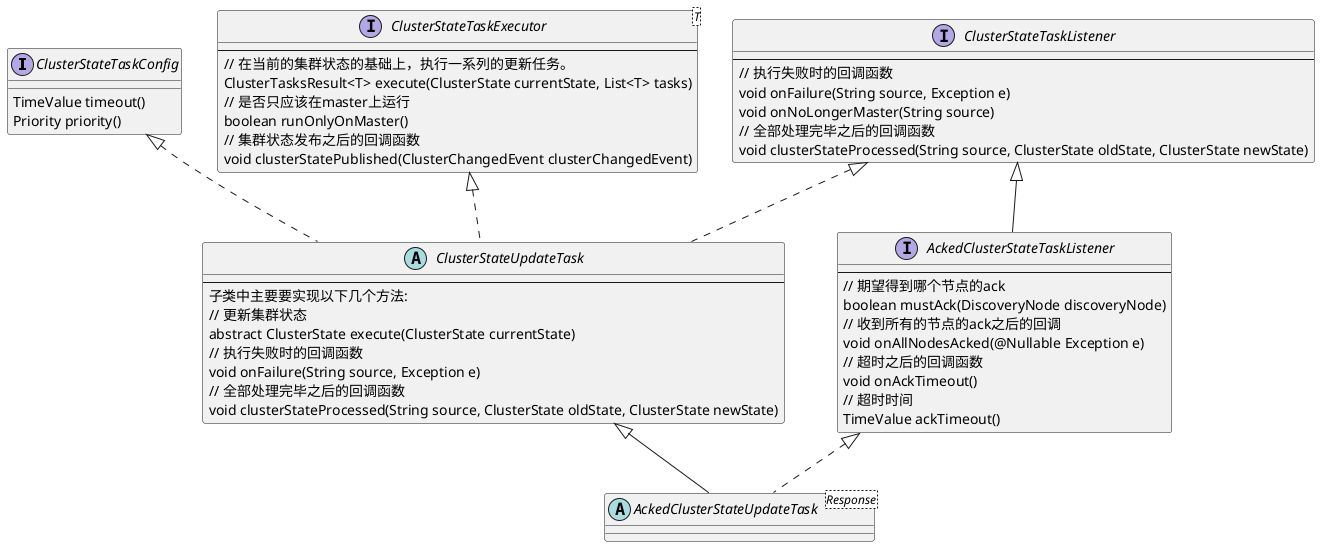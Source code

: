 @startuml

interface ClusterStateTaskConfig {
    TimeValue timeout()
    Priority priority()
}

interface ClusterStateTaskExecutor<T> {
    ---
    // 在当前的集群状态的基础上，执行一系列的更新任务。
    ClusterTasksResult<T> execute(ClusterState currentState, List<T> tasks)
    // 是否只应该在master上运行
    boolean runOnlyOnMaster()
    // 集群状态发布之后的回调函数
    void clusterStatePublished(ClusterChangedEvent clusterChangedEvent)
}

interface ClusterStateTaskListener {
    ---
    // 执行失败时的回调函数
    void onFailure(String source, Exception e)
    void onNoLongerMaster(String source)
    // 全部处理完毕之后的回调函数
    void clusterStateProcessed(String source, ClusterState oldState, ClusterState newState)
}

abstract class ClusterStateUpdateTask implements ClusterStateTaskConfig, ClusterStateTaskExecutor, ClusterStateTaskListener {
    ---
    子类中主要要实现以下几个方法:
    // 更新集群状态
    abstract ClusterState execute(ClusterState currentState)
    // 执行失败时的回调函数
    void onFailure(String source, Exception e)
    // 全部处理完毕之后的回调函数
    void clusterStateProcessed(String source, ClusterState oldState, ClusterState newState)
}

interface AckedClusterStateTaskListener extends ClusterStateTaskListener {
    ---
    // 期望得到哪个节点的ack
    boolean mustAck(DiscoveryNode discoveryNode)
    // 收到所有的节点的ack之后的回调
    void onAllNodesAcked(@Nullable Exception e)
    // 超时之后的回调函数
    void onAckTimeout()
    // 超时时间
    TimeValue ackTimeout()
}

abstract class AckedClusterStateUpdateTask<Response> extends ClusterStateUpdateTask implements AckedClusterStateTaskListener {

}
@enduml